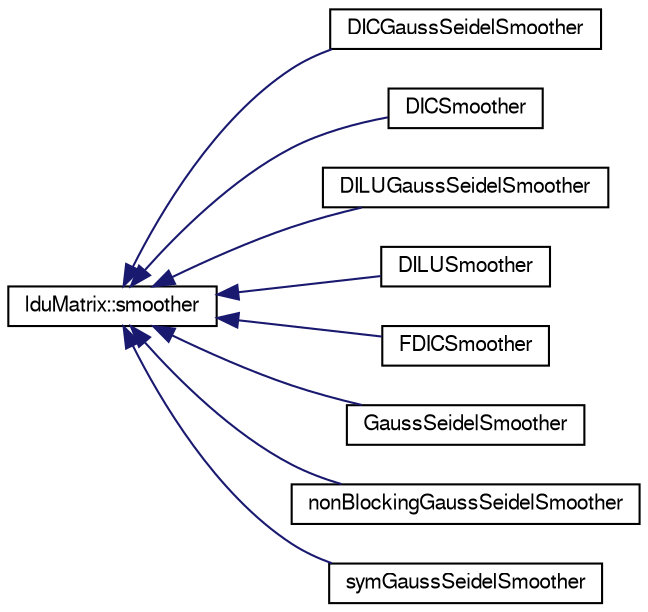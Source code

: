 digraph "Graphical Class Hierarchy"
{
  bgcolor="transparent";
  edge [fontname="FreeSans",fontsize="10",labelfontname="FreeSans",labelfontsize="10"];
  node [fontname="FreeSans",fontsize="10",shape=record];
  rankdir="LR";
  Node1 [label="lduMatrix::smoother",height=0.2,width=0.4,color="black",URL="$a02289.html",tooltip="Abstract base-class for lduMatrix smoothers. "];
  Node1 -> Node2 [dir="back",color="midnightblue",fontsize="10",style="solid",fontname="FreeSans"];
  Node2 [label="DICGaussSeidelSmoother",height=0.2,width=0.4,color="black",URL="$a00498.html",tooltip="Combined DIC/GaussSeidel smoother for symmetric matrices in which DIC smoothing is followed by GaussS..."];
  Node1 -> Node3 [dir="back",color="midnightblue",fontsize="10",style="solid",fontname="FreeSans"];
  Node3 [label="DICSmoother",height=0.2,width=0.4,color="black",URL="$a00500.html",tooltip="Simplified diagonal-based incomplete Cholesky smoother for symmetric matrices. "];
  Node1 -> Node4 [dir="back",color="midnightblue",fontsize="10",style="solid",fontname="FreeSans"];
  Node4 [label="DILUGaussSeidelSmoother",height=0.2,width=0.4,color="black",URL="$a00507.html",tooltip="Combined DILU/GaussSeidel smoother for asymmetric matrices in which DILU smoothing is followed by Gau..."];
  Node1 -> Node5 [dir="back",color="midnightblue",fontsize="10",style="solid",fontname="FreeSans"];
  Node5 [label="DILUSmoother",height=0.2,width=0.4,color="black",URL="$a00509.html",tooltip="Simplified diagonal-based incomplete LU smoother for asymmetric matrices. "];
  Node1 -> Node6 [dir="back",color="midnightblue",fontsize="10",style="solid",fontname="FreeSans"];
  Node6 [label="FDICSmoother",height=0.2,width=0.4,color="black",URL="$a00728.html",tooltip="Simplified diagonal-based incomplete Cholesky smoother for symmetric matrices. "];
  Node1 -> Node7 [dir="back",color="midnightblue",fontsize="10",style="solid",fontname="FreeSans"];
  Node7 [label="GaussSeidelSmoother",height=0.2,width=0.4,color="black",URL="$a00882.html",tooltip="A lduMatrix::smoother for Gauss-Seidel. "];
  Node1 -> Node8 [dir="back",color="midnightblue",fontsize="10",style="solid",fontname="FreeSans"];
  Node8 [label="nonBlockingGaussSeidelSmoother",height=0.2,width=0.4,color="black",URL="$a01568.html",tooltip="Variant of gaussSeidelSmoother that expects processor boundary cells to be sorted last and so can blo..."];
  Node1 -> Node9 [dir="back",color="midnightblue",fontsize="10",style="solid",fontname="FreeSans"];
  Node9 [label="symGaussSeidelSmoother",height=0.2,width=0.4,color="black",URL="$a02453.html",tooltip="A lduMatrix::smoother for symmetric Gauss-Seidel. "];
}
